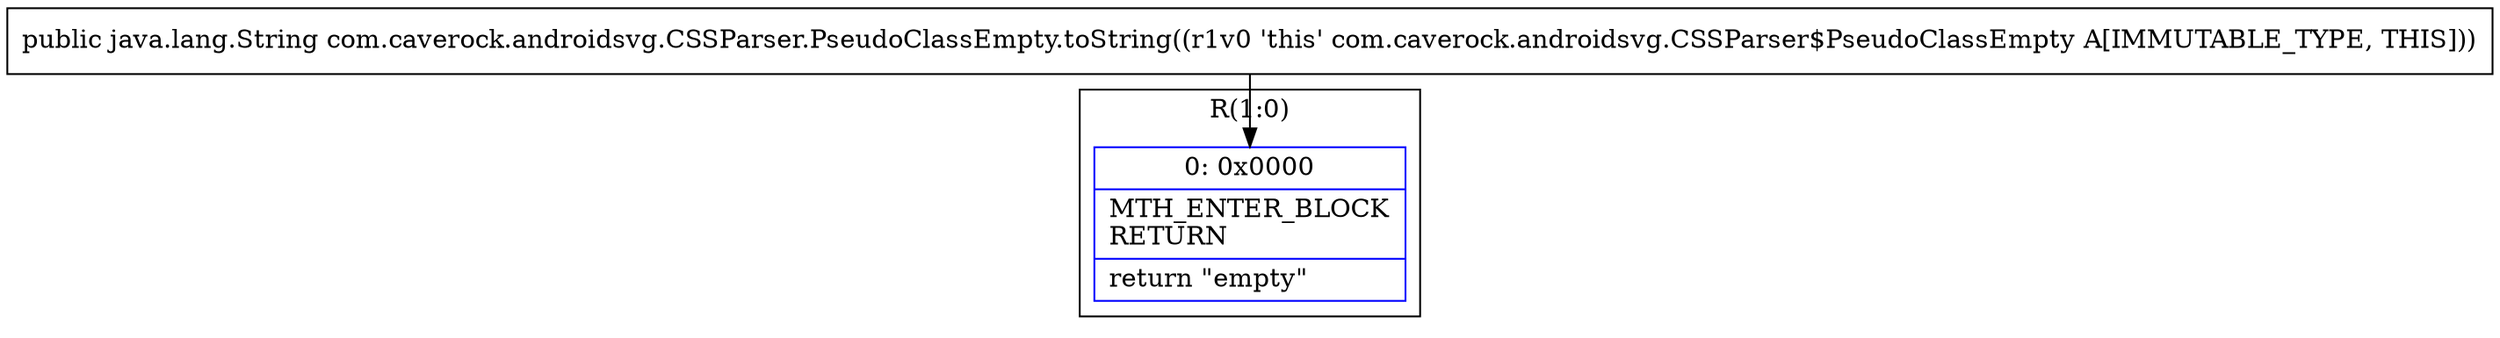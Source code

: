 digraph "CFG forcom.caverock.androidsvg.CSSParser.PseudoClassEmpty.toString()Ljava\/lang\/String;" {
subgraph cluster_Region_1085296028 {
label = "R(1:0)";
node [shape=record,color=blue];
Node_0 [shape=record,label="{0\:\ 0x0000|MTH_ENTER_BLOCK\lRETURN\l|return \"empty\"\l}"];
}
MethodNode[shape=record,label="{public java.lang.String com.caverock.androidsvg.CSSParser.PseudoClassEmpty.toString((r1v0 'this' com.caverock.androidsvg.CSSParser$PseudoClassEmpty A[IMMUTABLE_TYPE, THIS])) }"];
MethodNode -> Node_0;
}

